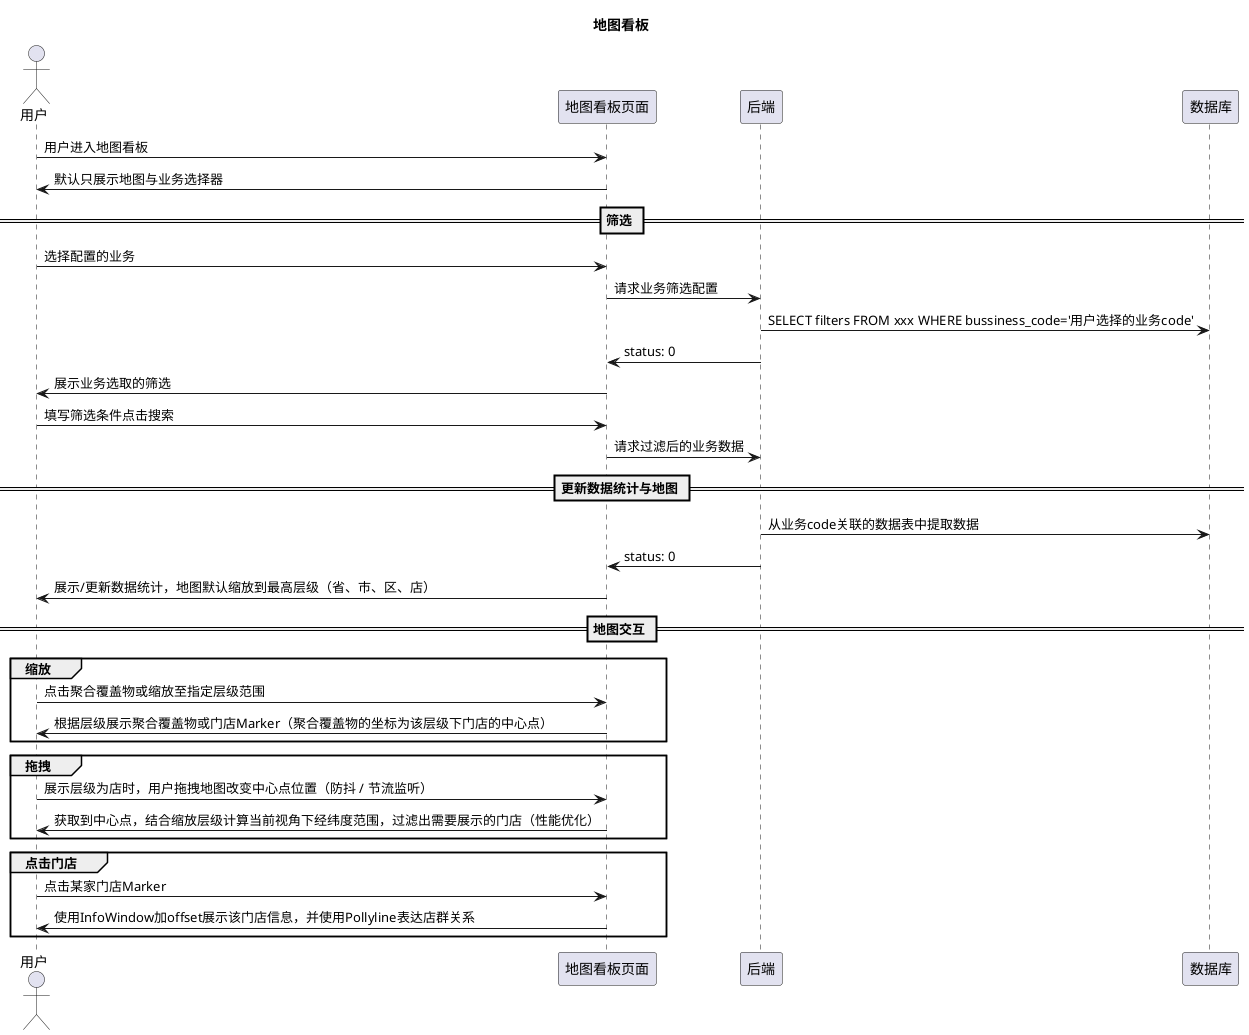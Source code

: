 @startuml pageInter
title 地图看板
actor       用户           as User
participant 地图看板页面    as Fe
participant 后端           as Be
participant 数据库         as Db
User -> Fe: 用户进入地图看板
Fe -> User: 默认只展示地图与业务选择器
== 筛选 ==
User -> Fe: 选择配置的业务
Fe -> Be: 请求业务筛选配置
Be -> Db: SELECT filters FROM xxx WHERE bussiness_code='用户选择的业务code'
Be -> Fe: status: 0
Fe -> User: 展示业务选取的筛选
User -> Fe: 填写筛选条件点击搜索
Fe -> Be: 请求过滤后的业务数据
== 更新数据统计与地图 ==
Be -> Db: 从业务code关联的数据表中提取数据
Be -> Fe: status: 0
Fe -> User: 展示/更新数据统计，地图默认缩放到最高层级（省、市、区、店）
== 地图交互 ==
group 缩放
User -> Fe: 点击聚合覆盖物或缩放至指定层级范围
Fe -> User: 根据层级展示聚合覆盖物或门店Marker（聚合覆盖物的坐标为该层级下门店的中心点）
end
group 拖拽
User -> Fe: 展示层级为店时，用户拖拽地图改变中心点位置（防抖 / 节流监听）
Fe -> User: 获取到中心点，结合缩放层级计算当前视角下经纬度范围，过滤出需要展示的门店（性能优化）
end
group 点击门店
User -> Fe: 点击某家门店Marker
Fe -> User: 使用InfoWindow加offset展示该门店信息，并使用Pollyline表达店群关系
end
@enduml
